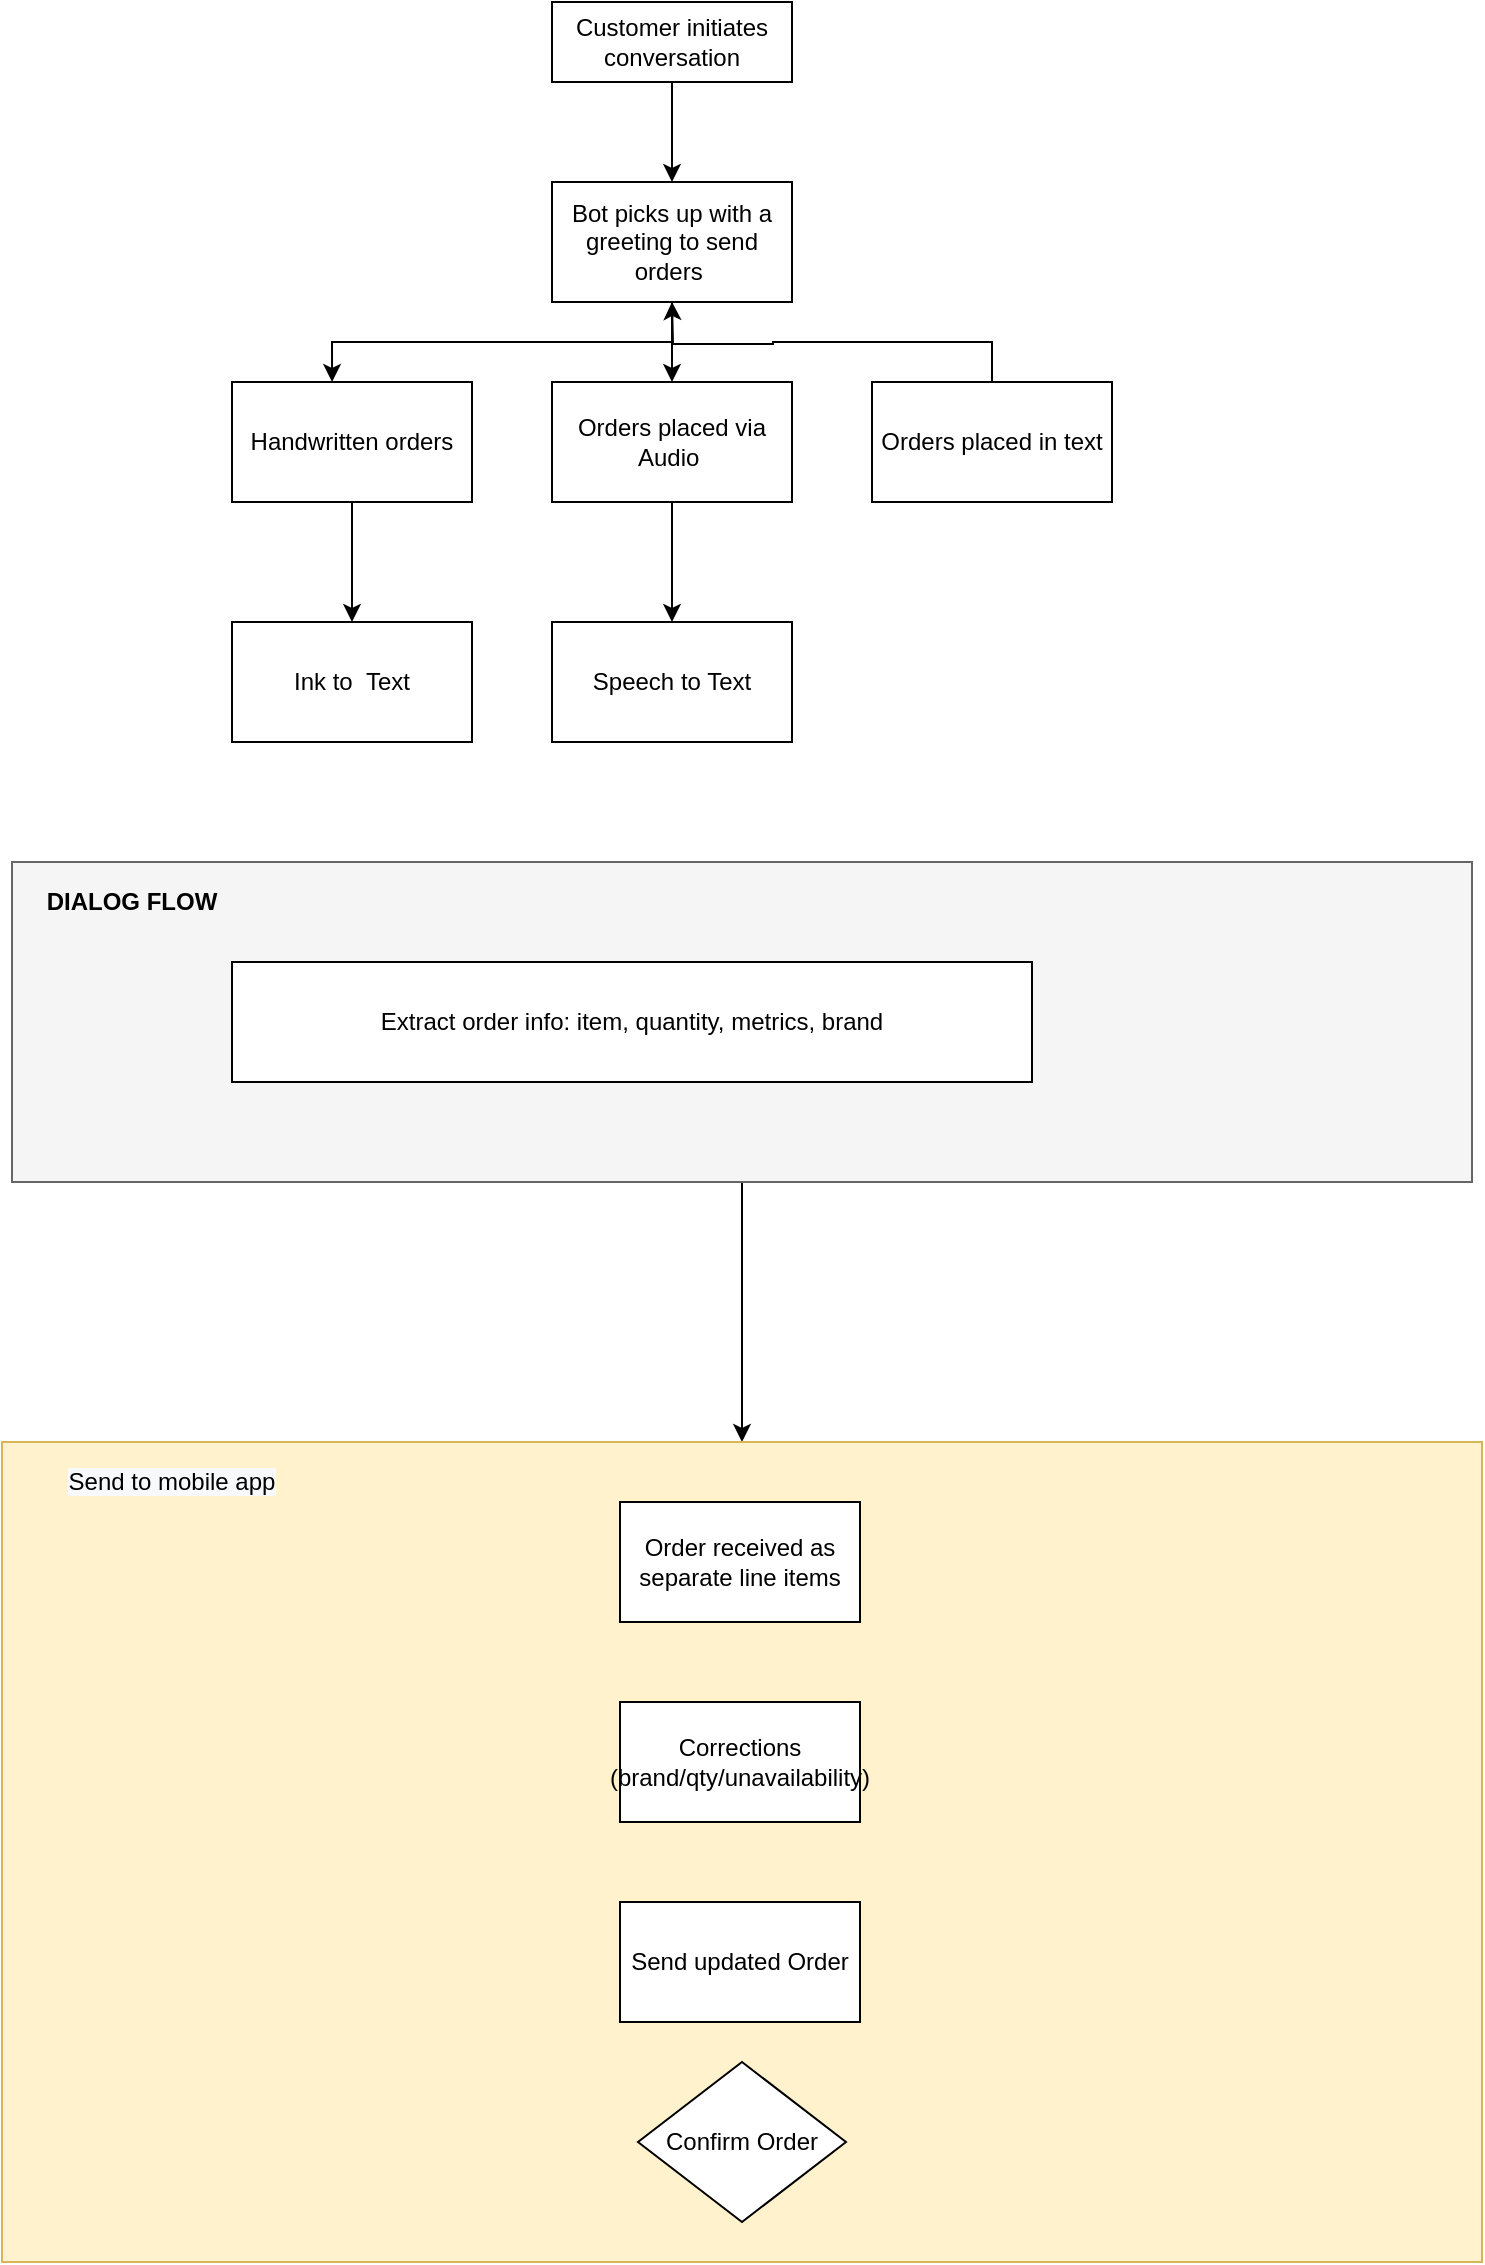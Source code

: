 <mxfile version="13.11.0" type="github">
  <diagram id="U0N_SxTG264qBtzNGbrM" name="Page-1">
    <mxGraphModel dx="946" dy="621" grid="1" gridSize="10" guides="1" tooltips="1" connect="1" arrows="1" fold="1" page="1" pageScale="1" pageWidth="827" pageHeight="1169" math="0" shadow="0">
      <root>
        <mxCell id="0" />
        <mxCell id="1" parent="0" />
        <mxCell id="3phkiqsdyby_MGjaKC17-2" style="edgeStyle=orthogonalEdgeStyle;rounded=0;orthogonalLoop=1;jettySize=auto;html=1;exitX=0.5;exitY=1;exitDx=0;exitDy=0;entryX=0.5;entryY=0;entryDx=0;entryDy=0;" edge="1" parent="1" source="h6yfB7R2HLGsSNviUl_0-13" target="3phkiqsdyby_MGjaKC17-1">
          <mxGeometry relative="1" as="geometry" />
        </mxCell>
        <mxCell id="h6yfB7R2HLGsSNviUl_0-13" value="" style="rounded=0;whiteSpace=wrap;html=1;fillColor=#f5f5f5;strokeColor=#666666;fontColor=#333333;" parent="1" vertex="1">
          <mxGeometry x="50" y="440" width="730" height="160" as="geometry" />
        </mxCell>
        <mxCell id="h6yfB7R2HLGsSNviUl_0-3" style="edgeStyle=orthogonalEdgeStyle;rounded=0;orthogonalLoop=1;jettySize=auto;html=1;exitX=0.5;exitY=1;exitDx=0;exitDy=0;entryX=0.5;entryY=0;entryDx=0;entryDy=0;" parent="1" source="uU_8sE9taWTESEd529NY-1" target="OlJf99hs29sx-5dy_cRB-1" edge="1">
          <mxGeometry relative="1" as="geometry" />
        </mxCell>
        <object label="Customer initiates conversation" Text="Hello" id="uU_8sE9taWTESEd529NY-1">
          <mxCell style="whiteSpace=wrap;html=1;" parent="1" vertex="1">
            <mxGeometry x="320" y="10" width="120" height="40" as="geometry" />
          </mxCell>
        </object>
        <mxCell id="h6yfB7R2HLGsSNviUl_0-6" style="edgeStyle=orthogonalEdgeStyle;rounded=0;orthogonalLoop=1;jettySize=auto;html=1;exitX=0.5;exitY=1;exitDx=0;exitDy=0;entryX=0.417;entryY=0;entryDx=0;entryDy=0;entryPerimeter=0;" parent="1" source="OlJf99hs29sx-5dy_cRB-1" target="NbX_CwYFaCdgJ4iMznPi-1" edge="1">
          <mxGeometry relative="1" as="geometry" />
        </mxCell>
        <mxCell id="h6yfB7R2HLGsSNviUl_0-8" style="edgeStyle=orthogonalEdgeStyle;rounded=0;orthogonalLoop=1;jettySize=auto;html=1;entryX=0.5;entryY=0;entryDx=0;entryDy=0;" parent="1" source="OlJf99hs29sx-5dy_cRB-1" target="NbX_CwYFaCdgJ4iMznPi-3" edge="1">
          <mxGeometry relative="1" as="geometry" />
        </mxCell>
        <mxCell id="OlJf99hs29sx-5dy_cRB-1" value="Bot picks up with a greeting to send orders&amp;nbsp;" style="whiteSpace=wrap;html=1;" parent="1" vertex="1">
          <mxGeometry x="320" y="100" width="120" height="60" as="geometry" />
        </mxCell>
        <mxCell id="h6yfB7R2HLGsSNviUl_0-9" style="edgeStyle=orthogonalEdgeStyle;rounded=0;orthogonalLoop=1;jettySize=auto;html=1;exitX=0.5;exitY=1;exitDx=0;exitDy=0;entryX=0.5;entryY=0;entryDx=0;entryDy=0;" parent="1" source="NbX_CwYFaCdgJ4iMznPi-1" target="NbX_CwYFaCdgJ4iMznPi-7" edge="1">
          <mxGeometry relative="1" as="geometry" />
        </mxCell>
        <mxCell id="NbX_CwYFaCdgJ4iMznPi-1" value="Handwritten orders" style="whiteSpace=wrap;html=1;" parent="1" vertex="1">
          <mxGeometry x="160" y="200" width="120" height="60" as="geometry" />
        </mxCell>
        <mxCell id="h6yfB7R2HLGsSNviUl_0-10" style="edgeStyle=orthogonalEdgeStyle;rounded=0;orthogonalLoop=1;jettySize=auto;html=1;exitX=0.5;exitY=1;exitDx=0;exitDy=0;entryX=0.5;entryY=0;entryDx=0;entryDy=0;" parent="1" source="NbX_CwYFaCdgJ4iMznPi-3" target="NbX_CwYFaCdgJ4iMznPi-5" edge="1">
          <mxGeometry relative="1" as="geometry" />
        </mxCell>
        <mxCell id="NbX_CwYFaCdgJ4iMznPi-3" value="Orders placed via Audio&amp;nbsp;" style="whiteSpace=wrap;html=1;" parent="1" vertex="1">
          <mxGeometry x="320" y="200" width="120" height="60" as="geometry" />
        </mxCell>
        <mxCell id="h6yfB7R2HLGsSNviUl_0-7" style="edgeStyle=orthogonalEdgeStyle;rounded=0;orthogonalLoop=1;jettySize=auto;html=1;exitX=0.5;exitY=0;exitDx=0;exitDy=0;" parent="1" source="NbX_CwYFaCdgJ4iMznPi-4" edge="1">
          <mxGeometry relative="1" as="geometry">
            <mxPoint x="380" y="160" as="targetPoint" />
          </mxGeometry>
        </mxCell>
        <mxCell id="NbX_CwYFaCdgJ4iMznPi-4" value="Orders placed in text" style="whiteSpace=wrap;html=1;" parent="1" vertex="1">
          <mxGeometry x="480" y="200" width="120" height="60" as="geometry" />
        </mxCell>
        <mxCell id="NbX_CwYFaCdgJ4iMznPi-5" value="Speech to Text" style="whiteSpace=wrap;html=1;" parent="1" vertex="1">
          <mxGeometry x="320" y="320" width="120" height="60" as="geometry" />
        </mxCell>
        <mxCell id="NbX_CwYFaCdgJ4iMznPi-7" value="Ink to &amp;nbsp;Text" style="whiteSpace=wrap;html=1;" parent="1" vertex="1">
          <mxGeometry x="160" y="320" width="120" height="60" as="geometry" />
        </mxCell>
        <mxCell id="NbX_CwYFaCdgJ4iMznPi-9" value="Extract order info: item, quantity, metrics, brand" style="whiteSpace=wrap;html=1;" parent="1" vertex="1">
          <mxGeometry x="160" y="490" width="400" height="60" as="geometry" />
        </mxCell>
        <mxCell id="h6yfB7R2HLGsSNviUl_0-14" value="&lt;b&gt;DIALOG FLOW&lt;/b&gt;" style="text;html=1;strokeColor=none;fillColor=none;align=center;verticalAlign=middle;whiteSpace=wrap;rounded=0;" parent="1" vertex="1">
          <mxGeometry x="60" y="450" width="100" height="20" as="geometry" />
        </mxCell>
        <mxCell id="3phkiqsdyby_MGjaKC17-1" value="" style="rounded=0;whiteSpace=wrap;html=1;fillColor=#fff2cc;strokeColor=#d6b656;" vertex="1" parent="1">
          <mxGeometry x="45" y="730" width="740" height="410" as="geometry" />
        </mxCell>
        <mxCell id="3phkiqsdyby_MGjaKC17-3" value="Order received as separate line items" style="rounded=0;whiteSpace=wrap;html=1;" vertex="1" parent="1">
          <mxGeometry x="354" y="760" width="120" height="60" as="geometry" />
        </mxCell>
        <mxCell id="3phkiqsdyby_MGjaKC17-4" value="Corrections (brand/qty/unavailability)" style="rounded=0;whiteSpace=wrap;html=1;" vertex="1" parent="1">
          <mxGeometry x="354" y="860" width="120" height="60" as="geometry" />
        </mxCell>
        <mxCell id="3phkiqsdyby_MGjaKC17-5" value="&lt;meta charset=&quot;utf-8&quot;&gt;&lt;span style=&quot;color: rgb(0, 0, 0); font-family: helvetica; font-size: 12px; font-style: normal; font-weight: 400; letter-spacing: normal; text-align: center; text-indent: 0px; text-transform: none; word-spacing: 0px; background-color: rgb(248, 249, 250); display: inline; float: none;&quot;&gt;Send to mobile app&lt;/span&gt;" style="text;html=1;strokeColor=none;fillColor=none;align=center;verticalAlign=middle;whiteSpace=wrap;rounded=0;" vertex="1" parent="1">
          <mxGeometry x="60" y="740" width="140" height="20" as="geometry" />
        </mxCell>
        <mxCell id="3phkiqsdyby_MGjaKC17-6" value="Send updated Order" style="rounded=0;whiteSpace=wrap;html=1;" vertex="1" parent="1">
          <mxGeometry x="354" y="960" width="120" height="60" as="geometry" />
        </mxCell>
        <mxCell id="3phkiqsdyby_MGjaKC17-8" value="Confirm Order" style="rhombus;whiteSpace=wrap;html=1;" vertex="1" parent="1">
          <mxGeometry x="363" y="1040" width="104" height="80" as="geometry" />
        </mxCell>
      </root>
    </mxGraphModel>
  </diagram>
</mxfile>
